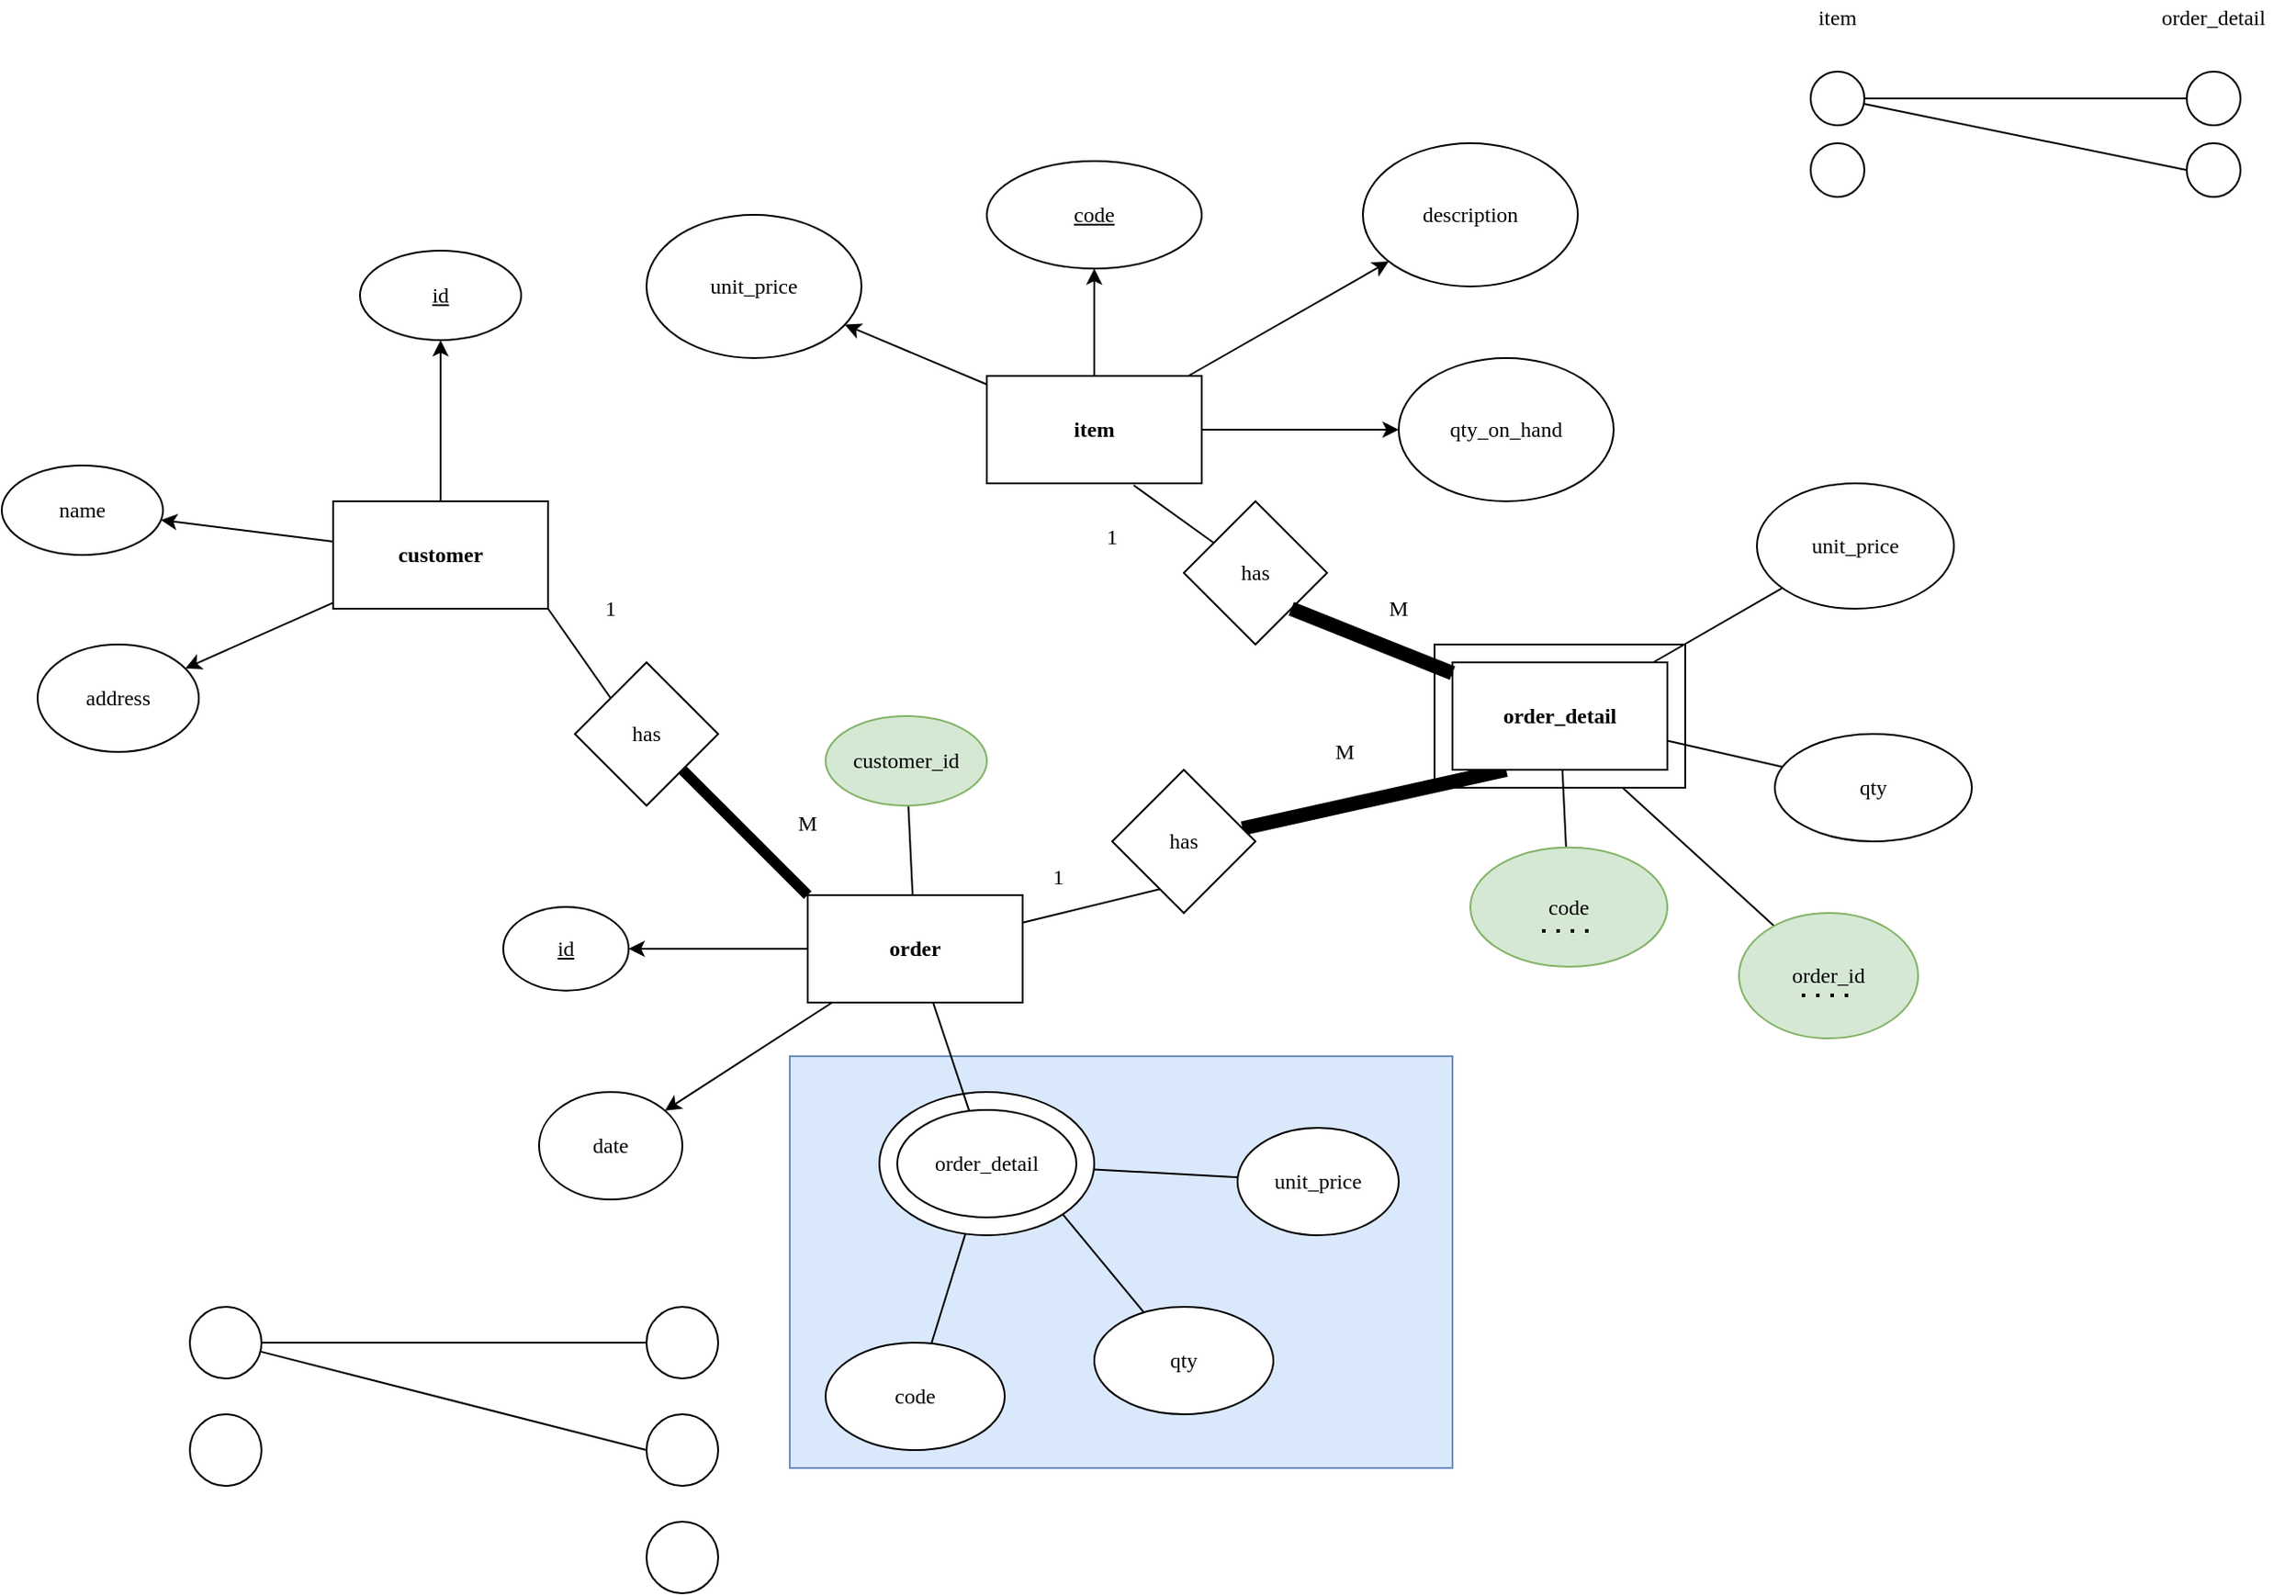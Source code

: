 <mxfile version="14.9.8" type="device"><diagram id="kK0oxkfe1VriSnb-HVKt" name="Page-1"><mxGraphModel dx="868" dy="1589" grid="1" gridSize="10" guides="1" tooltips="1" connect="1" arrows="1" fold="1" page="1" pageScale="1" pageWidth="850" pageHeight="1100" math="0" shadow="0"><root><mxCell id="0"/><mxCell id="1" parent="0"/><mxCell id="7-aKzOs9oemc1qDpmBYF-67" style="edgeStyle=none;rounded=0;orthogonalLoop=1;jettySize=auto;html=1;exitX=0.75;exitY=1;exitDx=0;exitDy=0;fontFamily=Ubuntu;fontSource=https%3A%2F%2Ffonts.googleapis.com%2Fcss%3Ffamily%3DUbuntu;endArrow=none;endFill=0;strokeWidth=1;" edge="1" parent="1" source="7-aKzOs9oemc1qDpmBYF-49" target="7-aKzOs9oemc1qDpmBYF-68"><mxGeometry relative="1" as="geometry"><mxPoint x="980" y="400" as="targetPoint"/></mxGeometry></mxCell><mxCell id="7-aKzOs9oemc1qDpmBYF-49" value="" style="rounded=0;whiteSpace=wrap;html=1;fontFamily=Ubuntu;fontSource=https%3A%2F%2Ffonts.googleapis.com%2Fcss%3Ffamily%3DUbuntu;" vertex="1" parent="1"><mxGeometry x="800" y="250" width="140" height="80" as="geometry"/></mxCell><mxCell id="7-aKzOs9oemc1qDpmBYF-31" value="" style="rounded=0;whiteSpace=wrap;html=1;fontFamily=Ubuntu;fontSource=https%3A%2F%2Ffonts.googleapis.com%2Fcss%3Ffamily%3DUbuntu;fillColor=#dae8fc;strokeColor=#6c8ebf;" vertex="1" parent="1"><mxGeometry x="440" y="480" width="370" height="230" as="geometry"/></mxCell><mxCell id="7-aKzOs9oemc1qDpmBYF-23" style="edgeStyle=none;rounded=0;orthogonalLoop=1;jettySize=auto;html=1;fontFamily=Ubuntu;fontSource=https%3A%2F%2Ffonts.googleapis.com%2Fcss%3Ffamily%3DUbuntu;endArrow=none;endFill=0;strokeWidth=1;" edge="1" parent="1" source="7-aKzOs9oemc1qDpmBYF-21" target="7-aKzOs9oemc1qDpmBYF-24"><mxGeometry relative="1" as="geometry"><mxPoint x="510" y="660" as="targetPoint"/></mxGeometry></mxCell><mxCell id="7-aKzOs9oemc1qDpmBYF-25" style="edgeStyle=none;rounded=0;orthogonalLoop=1;jettySize=auto;html=1;exitX=1;exitY=1;exitDx=0;exitDy=0;fontFamily=Ubuntu;fontSource=https%3A%2F%2Ffonts.googleapis.com%2Fcss%3Ffamily%3DUbuntu;endArrow=none;endFill=0;strokeWidth=1;" edge="1" parent="1" source="7-aKzOs9oemc1qDpmBYF-21" target="7-aKzOs9oemc1qDpmBYF-26"><mxGeometry relative="1" as="geometry"><mxPoint x="640" y="630" as="targetPoint"/></mxGeometry></mxCell><mxCell id="7-aKzOs9oemc1qDpmBYF-28" style="edgeStyle=none;rounded=0;orthogonalLoop=1;jettySize=auto;html=1;fontFamily=Ubuntu;fontSource=https%3A%2F%2Ffonts.googleapis.com%2Fcss%3Ffamily%3DUbuntu;endArrow=none;endFill=0;strokeWidth=1;" edge="1" parent="1" source="7-aKzOs9oemc1qDpmBYF-21" target="7-aKzOs9oemc1qDpmBYF-29"><mxGeometry relative="1" as="geometry"><mxPoint x="720" y="540" as="targetPoint"/></mxGeometry></mxCell><mxCell id="7-aKzOs9oemc1qDpmBYF-21" value="" style="ellipse;whiteSpace=wrap;html=1;fontFamily=Ubuntu;fontSource=https%3A%2F%2Ffonts.googleapis.com%2Fcss%3Ffamily%3DUbuntu;" vertex="1" parent="1"><mxGeometry x="490" y="500" width="120" height="80" as="geometry"/></mxCell><mxCell id="0jXSlGkib9Jj9hIEEQos-3" style="rounded=0;orthogonalLoop=1;jettySize=auto;html=1;fontFamily=Ubuntu;fontSource=https%3A%2F%2Ffonts.googleapis.com%2Fcss%3Ffamily%3DUbuntu;" parent="1" source="0jXSlGkib9Jj9hIEEQos-1" target="0jXSlGkib9Jj9hIEEQos-4" edge="1"><mxGeometry relative="1" as="geometry"><mxPoint x="250" y="90" as="targetPoint"/></mxGeometry></mxCell><mxCell id="0jXSlGkib9Jj9hIEEQos-7" style="edgeStyle=none;rounded=0;orthogonalLoop=1;jettySize=auto;html=1;fontFamily=Ubuntu;fontSource=https%3A%2F%2Ffonts.googleapis.com%2Fcss%3Ffamily%3DUbuntu;" parent="1" source="0jXSlGkib9Jj9hIEEQos-1" target="0jXSlGkib9Jj9hIEEQos-8" edge="1"><mxGeometry relative="1" as="geometry"><mxPoint x="100" y="190" as="targetPoint"/></mxGeometry></mxCell><mxCell id="0jXSlGkib9Jj9hIEEQos-9" style="edgeStyle=none;rounded=0;orthogonalLoop=1;jettySize=auto;html=1;fontFamily=Ubuntu;fontSource=https%3A%2F%2Ffonts.googleapis.com%2Fcss%3Ffamily%3DUbuntu;" parent="1" source="0jXSlGkib9Jj9hIEEQos-1" target="0jXSlGkib9Jj9hIEEQos-10" edge="1"><mxGeometry relative="1" as="geometry"><mxPoint x="80" y="290" as="targetPoint"/></mxGeometry></mxCell><mxCell id="7-aKzOs9oemc1qDpmBYF-6" style="edgeStyle=none;rounded=0;orthogonalLoop=1;jettySize=auto;html=1;exitX=1;exitY=1;exitDx=0;exitDy=0;entryX=0;entryY=0;entryDx=0;entryDy=0;endArrow=none;endFill=0;startArrow=none;fontFamily=Ubuntu;fontSource=https%3A%2F%2Ffonts.googleapis.com%2Fcss%3Ffamily%3DUbuntu;strokeWidth=6;" edge="1" parent="1" source="7-aKzOs9oemc1qDpmBYF-7" target="7-aKzOs9oemc1qDpmBYF-1"><mxGeometry relative="1" as="geometry"/></mxCell><mxCell id="0jXSlGkib9Jj9hIEEQos-1" value="&lt;b&gt;customer&lt;/b&gt;" style="rounded=0;whiteSpace=wrap;html=1;fontFamily=Ubuntu;fontSource=https%3A%2F%2Ffonts.googleapis.com%2Fcss%3Ffamily%3DUbuntu;" parent="1" vertex="1"><mxGeometry x="185" y="170" width="120" height="60" as="geometry"/></mxCell><mxCell id="0jXSlGkib9Jj9hIEEQos-11" style="edgeStyle=none;rounded=0;orthogonalLoop=1;jettySize=auto;html=1;fontFamily=Ubuntu;fontSource=https%3A%2F%2Ffonts.googleapis.com%2Fcss%3Ffamily%3DUbuntu;" parent="1" source="0jXSlGkib9Jj9hIEEQos-2" target="0jXSlGkib9Jj9hIEEQos-12" edge="1"><mxGeometry relative="1" as="geometry"><mxPoint x="610" y="50" as="targetPoint"/></mxGeometry></mxCell><mxCell id="0jXSlGkib9Jj9hIEEQos-13" style="edgeStyle=none;rounded=0;orthogonalLoop=1;jettySize=auto;html=1;fontFamily=Ubuntu;fontSource=https%3A%2F%2Ffonts.googleapis.com%2Fcss%3Ffamily%3DUbuntu;" parent="1" source="0jXSlGkib9Jj9hIEEQos-2" target="0jXSlGkib9Jj9hIEEQos-14" edge="1"><mxGeometry relative="1" as="geometry"><mxPoint x="780" y="40" as="targetPoint"/></mxGeometry></mxCell><mxCell id="0jXSlGkib9Jj9hIEEQos-15" style="edgeStyle=none;rounded=0;orthogonalLoop=1;jettySize=auto;html=1;fontFamily=Ubuntu;fontSource=https%3A%2F%2Ffonts.googleapis.com%2Fcss%3Ffamily%3DUbuntu;" parent="1" source="0jXSlGkib9Jj9hIEEQos-2" target="0jXSlGkib9Jj9hIEEQos-16" edge="1"><mxGeometry relative="1" as="geometry"><mxPoint x="800" y="130" as="targetPoint"/></mxGeometry></mxCell><mxCell id="0jXSlGkib9Jj9hIEEQos-17" style="edgeStyle=none;rounded=0;orthogonalLoop=1;jettySize=auto;html=1;fontFamily=Ubuntu;fontSource=https%3A%2F%2Ffonts.googleapis.com%2Fcss%3Ffamily%3DUbuntu;" parent="1" source="0jXSlGkib9Jj9hIEEQos-2" target="0jXSlGkib9Jj9hIEEQos-18" edge="1"><mxGeometry relative="1" as="geometry"><mxPoint x="460" y="90" as="targetPoint"/></mxGeometry></mxCell><mxCell id="0jXSlGkib9Jj9hIEEQos-2" value="&lt;b&gt;item&lt;/b&gt;" style="rounded=0;whiteSpace=wrap;html=1;fontFamily=Ubuntu;fontSource=https%3A%2F%2Ffonts.googleapis.com%2Fcss%3Ffamily%3DUbuntu;" parent="1" vertex="1"><mxGeometry x="550" y="100" width="120" height="60" as="geometry"/></mxCell><mxCell id="0jXSlGkib9Jj9hIEEQos-4" value="&lt;u&gt;id&lt;/u&gt;" style="ellipse;whiteSpace=wrap;html=1;fontFamily=Ubuntu;fontSource=https%3A%2F%2Ffonts.googleapis.com%2Fcss%3Ffamily%3DUbuntu;" parent="1" vertex="1"><mxGeometry x="200" y="30" width="90" height="50" as="geometry"/></mxCell><mxCell id="0jXSlGkib9Jj9hIEEQos-8" value="name" style="ellipse;whiteSpace=wrap;html=1;fontFamily=Ubuntu;fontSource=https%3A%2F%2Ffonts.googleapis.com%2Fcss%3Ffamily%3DUbuntu;" parent="1" vertex="1"><mxGeometry y="150" width="90" height="50" as="geometry"/></mxCell><mxCell id="0jXSlGkib9Jj9hIEEQos-10" value="address" style="ellipse;whiteSpace=wrap;html=1;fontFamily=Ubuntu;fontSource=https%3A%2F%2Ffonts.googleapis.com%2Fcss%3Ffamily%3DUbuntu;" parent="1" vertex="1"><mxGeometry x="20" y="250" width="90" height="60" as="geometry"/></mxCell><mxCell id="0jXSlGkib9Jj9hIEEQos-12" value="&lt;u&gt;code&lt;/u&gt;" style="ellipse;whiteSpace=wrap;html=1;fontFamily=Ubuntu;fontSource=https%3A%2F%2Ffonts.googleapis.com%2Fcss%3Ffamily%3DUbuntu;" parent="1" vertex="1"><mxGeometry x="550" y="-20" width="120" height="60" as="geometry"/></mxCell><mxCell id="0jXSlGkib9Jj9hIEEQos-14" value="description" style="ellipse;whiteSpace=wrap;html=1;fontFamily=Ubuntu;fontSource=https%3A%2F%2Ffonts.googleapis.com%2Fcss%3Ffamily%3DUbuntu;" parent="1" vertex="1"><mxGeometry x="760" y="-30" width="120" height="80" as="geometry"/></mxCell><mxCell id="0jXSlGkib9Jj9hIEEQos-16" value="qty_on_hand" style="ellipse;whiteSpace=wrap;html=1;fontFamily=Ubuntu;fontSource=https%3A%2F%2Ffonts.googleapis.com%2Fcss%3Ffamily%3DUbuntu;" parent="1" vertex="1"><mxGeometry x="780" y="90" width="120" height="80" as="geometry"/></mxCell><mxCell id="0jXSlGkib9Jj9hIEEQos-18" value="unit_price" style="ellipse;whiteSpace=wrap;html=1;fontFamily=Ubuntu;fontSource=https%3A%2F%2Ffonts.googleapis.com%2Fcss%3Ffamily%3DUbuntu;" parent="1" vertex="1"><mxGeometry x="360" y="10" width="120" height="80" as="geometry"/></mxCell><mxCell id="7-aKzOs9oemc1qDpmBYF-2" style="rounded=0;orthogonalLoop=1;jettySize=auto;html=1;fontFamily=Ubuntu;fontSource=https%3A%2F%2Ffonts.googleapis.com%2Fcss%3Ffamily%3DUbuntu;" edge="1" parent="1" source="7-aKzOs9oemc1qDpmBYF-1" target="7-aKzOs9oemc1qDpmBYF-3"><mxGeometry relative="1" as="geometry"><mxPoint x="370" y="420" as="targetPoint"/></mxGeometry></mxCell><mxCell id="7-aKzOs9oemc1qDpmBYF-4" style="edgeStyle=none;rounded=0;orthogonalLoop=1;jettySize=auto;html=1;fontFamily=Ubuntu;fontSource=https%3A%2F%2Ffonts.googleapis.com%2Fcss%3Ffamily%3DUbuntu;" edge="1" parent="1" source="7-aKzOs9oemc1qDpmBYF-1" target="7-aKzOs9oemc1qDpmBYF-5"><mxGeometry relative="1" as="geometry"><mxPoint x="380" y="510" as="targetPoint"/></mxGeometry></mxCell><mxCell id="7-aKzOs9oemc1qDpmBYF-19" style="edgeStyle=none;rounded=0;orthogonalLoop=1;jettySize=auto;html=1;fontFamily=Ubuntu;fontSource=https%3A%2F%2Ffonts.googleapis.com%2Fcss%3Ffamily%3DUbuntu;endArrow=none;endFill=0;strokeWidth=1;" edge="1" parent="1" source="7-aKzOs9oemc1qDpmBYF-1" target="7-aKzOs9oemc1qDpmBYF-20"><mxGeometry relative="1" as="geometry"><mxPoint x="540" y="520" as="targetPoint"/></mxGeometry></mxCell><mxCell id="7-aKzOs9oemc1qDpmBYF-33" style="edgeStyle=none;rounded=0;orthogonalLoop=1;jettySize=auto;html=1;entryX=0.25;entryY=1;entryDx=0;entryDy=0;fontFamily=Ubuntu;fontSource=https%3A%2F%2Ffonts.googleapis.com%2Fcss%3Ffamily%3DUbuntu;endArrow=none;endFill=0;strokeWidth=8;startArrow=none;" edge="1" parent="1" source="7-aKzOs9oemc1qDpmBYF-34" target="7-aKzOs9oemc1qDpmBYF-30"><mxGeometry relative="1" as="geometry"/></mxCell><mxCell id="7-aKzOs9oemc1qDpmBYF-40" style="edgeStyle=none;rounded=0;orthogonalLoop=1;jettySize=auto;html=1;fontFamily=Ubuntu;fontSource=https%3A%2F%2Ffonts.googleapis.com%2Fcss%3Ffamily%3DUbuntu;endArrow=none;endFill=0;strokeWidth=1;" edge="1" parent="1" source="7-aKzOs9oemc1qDpmBYF-1" target="7-aKzOs9oemc1qDpmBYF-41"><mxGeometry relative="1" as="geometry"><mxPoint x="510" y="330" as="targetPoint"/></mxGeometry></mxCell><mxCell id="7-aKzOs9oemc1qDpmBYF-1" value="&lt;b&gt;order&lt;/b&gt;" style="rounded=0;whiteSpace=wrap;html=1;fontFamily=Ubuntu;fontSource=https%3A%2F%2Ffonts.googleapis.com%2Fcss%3Ffamily%3DUbuntu;" vertex="1" parent="1"><mxGeometry x="450" y="390" width="120" height="60" as="geometry"/></mxCell><mxCell id="7-aKzOs9oemc1qDpmBYF-3" value="&lt;u&gt;id&lt;/u&gt;" style="ellipse;whiteSpace=wrap;html=1;fontFamily=Ubuntu;fontSource=https%3A%2F%2Ffonts.googleapis.com%2Fcss%3Ffamily%3DUbuntu;" vertex="1" parent="1"><mxGeometry x="280" y="396.67" width="70" height="46.67" as="geometry"/></mxCell><mxCell id="7-aKzOs9oemc1qDpmBYF-5" value="date" style="ellipse;whiteSpace=wrap;html=1;fontFamily=Ubuntu;fontSource=https%3A%2F%2Ffonts.googleapis.com%2Fcss%3Ffamily%3DUbuntu;" vertex="1" parent="1"><mxGeometry x="300" y="500" width="80" height="60" as="geometry"/></mxCell><mxCell id="7-aKzOs9oemc1qDpmBYF-7" value="has" style="rhombus;whiteSpace=wrap;html=1;fontFamily=Ubuntu;fontSource=https%3A%2F%2Ffonts.googleapis.com%2Fcss%3Ffamily%3DUbuntu;" vertex="1" parent="1"><mxGeometry x="320" y="260" width="80" height="80" as="geometry"/></mxCell><mxCell id="7-aKzOs9oemc1qDpmBYF-8" value="" style="edgeStyle=none;rounded=0;orthogonalLoop=1;jettySize=auto;html=1;exitX=1;exitY=1;exitDx=0;exitDy=0;entryX=0;entryY=0;entryDx=0;entryDy=0;endArrow=none;endFill=0;fontFamily=Ubuntu;fontSource=https%3A%2F%2Ffonts.googleapis.com%2Fcss%3Ffamily%3DUbuntu;" edge="1" parent="1" source="0jXSlGkib9Jj9hIEEQos-1" target="7-aKzOs9oemc1qDpmBYF-7"><mxGeometry relative="1" as="geometry"><mxPoint x="305" y="230" as="sourcePoint"/><mxPoint x="450" y="390" as="targetPoint"/></mxGeometry></mxCell><mxCell id="7-aKzOs9oemc1qDpmBYF-13" style="edgeStyle=none;rounded=0;orthogonalLoop=1;jettySize=auto;html=1;entryX=0;entryY=0.5;entryDx=0;entryDy=0;endArrow=none;endFill=0;fontFamily=Ubuntu;fontSource=https%3A%2F%2Ffonts.googleapis.com%2Fcss%3Ffamily%3DUbuntu;" edge="1" parent="1" source="7-aKzOs9oemc1qDpmBYF-9" target="7-aKzOs9oemc1qDpmBYF-10"><mxGeometry relative="1" as="geometry"/></mxCell><mxCell id="7-aKzOs9oemc1qDpmBYF-14" style="edgeStyle=none;rounded=0;orthogonalLoop=1;jettySize=auto;html=1;entryX=0;entryY=0.5;entryDx=0;entryDy=0;endArrow=none;endFill=0;fontFamily=Ubuntu;fontSource=https%3A%2F%2Ffonts.googleapis.com%2Fcss%3Ffamily%3DUbuntu;" edge="1" parent="1" source="7-aKzOs9oemc1qDpmBYF-9" target="7-aKzOs9oemc1qDpmBYF-12"><mxGeometry relative="1" as="geometry"/></mxCell><mxCell id="7-aKzOs9oemc1qDpmBYF-9" value="" style="ellipse;whiteSpace=wrap;html=1;aspect=fixed;fontFamily=Ubuntu;fontSource=https%3A%2F%2Ffonts.googleapis.com%2Fcss%3Ffamily%3DUbuntu;" vertex="1" parent="1"><mxGeometry x="105" y="620" width="40" height="40" as="geometry"/></mxCell><mxCell id="7-aKzOs9oemc1qDpmBYF-10" value="" style="ellipse;whiteSpace=wrap;html=1;aspect=fixed;fontFamily=Ubuntu;fontSource=https%3A%2F%2Ffonts.googleapis.com%2Fcss%3Ffamily%3DUbuntu;" vertex="1" parent="1"><mxGeometry x="360" y="620" width="40" height="40" as="geometry"/></mxCell><mxCell id="7-aKzOs9oemc1qDpmBYF-11" value="" style="ellipse;whiteSpace=wrap;html=1;aspect=fixed;fontFamily=Ubuntu;fontSource=https%3A%2F%2Ffonts.googleapis.com%2Fcss%3Ffamily%3DUbuntu;" vertex="1" parent="1"><mxGeometry x="105" y="680" width="40" height="40" as="geometry"/></mxCell><mxCell id="7-aKzOs9oemc1qDpmBYF-12" value="" style="ellipse;whiteSpace=wrap;html=1;aspect=fixed;fontFamily=Ubuntu;fontSource=https%3A%2F%2Ffonts.googleapis.com%2Fcss%3Ffamily%3DUbuntu;" vertex="1" parent="1"><mxGeometry x="360" y="680" width="40" height="40" as="geometry"/></mxCell><mxCell id="7-aKzOs9oemc1qDpmBYF-15" value="M" style="text;html=1;strokeColor=none;fillColor=none;align=center;verticalAlign=middle;whiteSpace=wrap;rounded=0;fontFamily=Ubuntu;fontSource=https%3A%2F%2Ffonts.googleapis.com%2Fcss%3Ffamily%3DUbuntu;" vertex="1" parent="1"><mxGeometry x="430" y="340" width="40" height="20" as="geometry"/></mxCell><mxCell id="7-aKzOs9oemc1qDpmBYF-17" value="1" style="text;html=1;strokeColor=none;fillColor=none;align=center;verticalAlign=middle;whiteSpace=wrap;rounded=0;fontFamily=Ubuntu;fontSource=https%3A%2F%2Ffonts.googleapis.com%2Fcss%3Ffamily%3DUbuntu;" vertex="1" parent="1"><mxGeometry x="320" y="220" width="40" height="20" as="geometry"/></mxCell><mxCell id="7-aKzOs9oemc1qDpmBYF-18" value="" style="ellipse;whiteSpace=wrap;html=1;aspect=fixed;fontFamily=Ubuntu;fontSource=https%3A%2F%2Ffonts.googleapis.com%2Fcss%3Ffamily%3DUbuntu;" vertex="1" parent="1"><mxGeometry x="360" y="740" width="40" height="40" as="geometry"/></mxCell><mxCell id="7-aKzOs9oemc1qDpmBYF-20" value="order_detail" style="ellipse;whiteSpace=wrap;html=1;fontFamily=Ubuntu;fontSource=https%3A%2F%2Ffonts.googleapis.com%2Fcss%3Ffamily%3DUbuntu;" vertex="1" parent="1"><mxGeometry x="500" y="510" width="100" height="60" as="geometry"/></mxCell><mxCell id="7-aKzOs9oemc1qDpmBYF-24" value="code" style="ellipse;whiteSpace=wrap;html=1;fontFamily=Ubuntu;fontSource=https%3A%2F%2Ffonts.googleapis.com%2Fcss%3Ffamily%3DUbuntu;" vertex="1" parent="1"><mxGeometry x="460" y="640" width="100" height="60" as="geometry"/></mxCell><mxCell id="7-aKzOs9oemc1qDpmBYF-26" value="qty" style="ellipse;whiteSpace=wrap;html=1;fontFamily=Ubuntu;fontSource=https%3A%2F%2Ffonts.googleapis.com%2Fcss%3Ffamily%3DUbuntu;" vertex="1" parent="1"><mxGeometry x="610" y="620" width="100" height="60" as="geometry"/></mxCell><mxCell id="7-aKzOs9oemc1qDpmBYF-29" value="unit_price" style="ellipse;whiteSpace=wrap;html=1;fontFamily=Ubuntu;fontSource=https%3A%2F%2Ffonts.googleapis.com%2Fcss%3Ffamily%3DUbuntu;" vertex="1" parent="1"><mxGeometry x="690" y="520" width="90" height="60" as="geometry"/></mxCell><mxCell id="7-aKzOs9oemc1qDpmBYF-32" style="edgeStyle=none;rounded=0;orthogonalLoop=1;jettySize=auto;html=1;entryX=0.683;entryY=1.017;entryDx=0;entryDy=0;entryPerimeter=0;fontFamily=Ubuntu;fontSource=https%3A%2F%2Ffonts.googleapis.com%2Fcss%3Ffamily%3DUbuntu;endArrow=none;endFill=0;strokeWidth=1;startArrow=none;" edge="1" parent="1" source="7-aKzOs9oemc1qDpmBYF-36" target="0jXSlGkib9Jj9hIEEQos-2"><mxGeometry relative="1" as="geometry"/></mxCell><mxCell id="7-aKzOs9oemc1qDpmBYF-38" style="edgeStyle=none;rounded=0;orthogonalLoop=1;jettySize=auto;html=1;fontFamily=Ubuntu;fontSource=https%3A%2F%2Ffonts.googleapis.com%2Fcss%3Ffamily%3DUbuntu;endArrow=none;endFill=0;strokeWidth=1;" edge="1" parent="1" source="7-aKzOs9oemc1qDpmBYF-30" target="7-aKzOs9oemc1qDpmBYF-39"><mxGeometry relative="1" as="geometry"><mxPoint x="870" y="370" as="targetPoint"/></mxGeometry></mxCell><mxCell id="7-aKzOs9oemc1qDpmBYF-42" style="edgeStyle=none;rounded=0;orthogonalLoop=1;jettySize=auto;html=1;fontFamily=Ubuntu;fontSource=https%3A%2F%2Ffonts.googleapis.com%2Fcss%3Ffamily%3DUbuntu;endArrow=none;endFill=0;strokeWidth=1;" edge="1" parent="1" source="7-aKzOs9oemc1qDpmBYF-30" target="7-aKzOs9oemc1qDpmBYF-43"><mxGeometry relative="1" as="geometry"><mxPoint x="990" y="290" as="targetPoint"/></mxGeometry></mxCell><mxCell id="7-aKzOs9oemc1qDpmBYF-44" style="edgeStyle=none;rounded=0;orthogonalLoop=1;jettySize=auto;html=1;fontFamily=Ubuntu;fontSource=https%3A%2F%2Ffonts.googleapis.com%2Fcss%3Ffamily%3DUbuntu;endArrow=none;endFill=0;strokeWidth=1;" edge="1" parent="1" source="7-aKzOs9oemc1qDpmBYF-30" target="7-aKzOs9oemc1qDpmBYF-45"><mxGeometry relative="1" as="geometry"><mxPoint x="980" y="230" as="targetPoint"/></mxGeometry></mxCell><mxCell id="7-aKzOs9oemc1qDpmBYF-30" value="&lt;b&gt;order_detail&lt;/b&gt;" style="rounded=0;whiteSpace=wrap;html=1;fontFamily=Ubuntu;fontSource=https%3A%2F%2Ffonts.googleapis.com%2Fcss%3Ffamily%3DUbuntu;" vertex="1" parent="1"><mxGeometry x="810" y="260" width="120" height="60" as="geometry"/></mxCell><mxCell id="7-aKzOs9oemc1qDpmBYF-34" value="has" style="rhombus;whiteSpace=wrap;html=1;fontFamily=Ubuntu;fontSource=https%3A%2F%2Ffonts.googleapis.com%2Fcss%3Ffamily%3DUbuntu;" vertex="1" parent="1"><mxGeometry x="620" y="320" width="80" height="80" as="geometry"/></mxCell><mxCell id="7-aKzOs9oemc1qDpmBYF-35" value="" style="edgeStyle=none;rounded=0;orthogonalLoop=1;jettySize=auto;html=1;entryX=0.25;entryY=1;entryDx=0;entryDy=0;fontFamily=Ubuntu;fontSource=https%3A%2F%2Ffonts.googleapis.com%2Fcss%3Ffamily%3DUbuntu;endArrow=none;endFill=0;strokeWidth=1;" edge="1" parent="1" source="7-aKzOs9oemc1qDpmBYF-1" target="7-aKzOs9oemc1qDpmBYF-34"><mxGeometry relative="1" as="geometry"><mxPoint x="570" y="396" as="sourcePoint"/><mxPoint x="760" y="320" as="targetPoint"/></mxGeometry></mxCell><mxCell id="7-aKzOs9oemc1qDpmBYF-36" value="has" style="rhombus;whiteSpace=wrap;html=1;fontFamily=Ubuntu;fontSource=https%3A%2F%2Ffonts.googleapis.com%2Fcss%3Ffamily%3DUbuntu;" vertex="1" parent="1"><mxGeometry x="660" y="170" width="80" height="80" as="geometry"/></mxCell><mxCell id="7-aKzOs9oemc1qDpmBYF-37" value="" style="edgeStyle=none;rounded=0;orthogonalLoop=1;jettySize=auto;html=1;entryX=1;entryY=1;entryDx=0;entryDy=0;fontFamily=Ubuntu;fontSource=https%3A%2F%2Ffonts.googleapis.com%2Fcss%3Ffamily%3DUbuntu;endArrow=none;endFill=0;strokeWidth=8;" edge="1" parent="1" source="7-aKzOs9oemc1qDpmBYF-30" target="7-aKzOs9oemc1qDpmBYF-36"><mxGeometry relative="1" as="geometry"><mxPoint x="753.241" y="260" as="sourcePoint"/><mxPoint x="631.96" y="161.02" as="targetPoint"/></mxGeometry></mxCell><mxCell id="7-aKzOs9oemc1qDpmBYF-39" value="code" style="ellipse;whiteSpace=wrap;html=1;fontFamily=Ubuntu;fontSource=https%3A%2F%2Ffonts.googleapis.com%2Fcss%3Ffamily%3DUbuntu;fillColor=#d5e8d4;strokeColor=#82b366;" vertex="1" parent="1"><mxGeometry x="820" y="363.34" width="110" height="66.66" as="geometry"/></mxCell><mxCell id="7-aKzOs9oemc1qDpmBYF-41" value="customer_id" style="ellipse;whiteSpace=wrap;html=1;fontFamily=Ubuntu;fontSource=https%3A%2F%2Ffonts.googleapis.com%2Fcss%3Ffamily%3DUbuntu;fillColor=#d5e8d4;strokeColor=#82b366;" vertex="1" parent="1"><mxGeometry x="460" y="290" width="90" height="50" as="geometry"/></mxCell><mxCell id="7-aKzOs9oemc1qDpmBYF-43" value="qty" style="ellipse;whiteSpace=wrap;html=1;fontFamily=Ubuntu;fontSource=https%3A%2F%2Ffonts.googleapis.com%2Fcss%3Ffamily%3DUbuntu;" vertex="1" parent="1"><mxGeometry x="990" y="300" width="110" height="60" as="geometry"/></mxCell><mxCell id="7-aKzOs9oemc1qDpmBYF-45" value="unit_price" style="ellipse;whiteSpace=wrap;html=1;fontFamily=Ubuntu;fontSource=https%3A%2F%2Ffonts.googleapis.com%2Fcss%3Ffamily%3DUbuntu;" vertex="1" parent="1"><mxGeometry x="980" y="160" width="110" height="70" as="geometry"/></mxCell><mxCell id="7-aKzOs9oemc1qDpmBYF-50" value="" style="endArrow=none;dashed=1;html=1;dashPattern=1 3;strokeWidth=2;fontFamily=Ubuntu;fontSource=https%3A%2F%2Ffonts.googleapis.com%2Fcss%3Ffamily%3DUbuntu;" edge="1" parent="1"><mxGeometry width="50" height="50" relative="1" as="geometry"><mxPoint x="860" y="410" as="sourcePoint"/><mxPoint x="890" y="410" as="targetPoint"/></mxGeometry></mxCell><mxCell id="7-aKzOs9oemc1qDpmBYF-51" value="M" style="text;html=1;strokeColor=none;fillColor=none;align=center;verticalAlign=middle;whiteSpace=wrap;rounded=0;fontFamily=Ubuntu;fontSource=https%3A%2F%2Ffonts.googleapis.com%2Fcss%3Ffamily%3DUbuntu;" vertex="1" parent="1"><mxGeometry x="730" y="300" width="40" height="20" as="geometry"/></mxCell><mxCell id="7-aKzOs9oemc1qDpmBYF-52" value="1" style="text;html=1;strokeColor=none;fillColor=none;align=center;verticalAlign=middle;whiteSpace=wrap;rounded=0;fontFamily=Ubuntu;fontSource=https%3A%2F%2Ffonts.googleapis.com%2Fcss%3Ffamily%3DUbuntu;" vertex="1" parent="1"><mxGeometry x="570" y="370" width="40" height="20" as="geometry"/></mxCell><mxCell id="7-aKzOs9oemc1qDpmBYF-60" style="edgeStyle=none;rounded=0;orthogonalLoop=1;jettySize=auto;html=1;entryX=0;entryY=0.5;entryDx=0;entryDy=0;fontFamily=Ubuntu;fontSource=https%3A%2F%2Ffonts.googleapis.com%2Fcss%3Ffamily%3DUbuntu;endArrow=none;endFill=0;strokeWidth=1;" edge="1" parent="1" source="7-aKzOs9oemc1qDpmBYF-53" target="7-aKzOs9oemc1qDpmBYF-56"><mxGeometry relative="1" as="geometry"/></mxCell><mxCell id="7-aKzOs9oemc1qDpmBYF-61" style="edgeStyle=none;rounded=0;orthogonalLoop=1;jettySize=auto;html=1;entryX=0;entryY=0.5;entryDx=0;entryDy=0;fontFamily=Ubuntu;fontSource=https%3A%2F%2Ffonts.googleapis.com%2Fcss%3Ffamily%3DUbuntu;endArrow=none;endFill=0;strokeWidth=1;" edge="1" parent="1" source="7-aKzOs9oemc1qDpmBYF-53" target="7-aKzOs9oemc1qDpmBYF-58"><mxGeometry relative="1" as="geometry"/></mxCell><mxCell id="7-aKzOs9oemc1qDpmBYF-53" value="" style="ellipse;whiteSpace=wrap;html=1;aspect=fixed;fontFamily=Ubuntu;fontSource=https%3A%2F%2Ffonts.googleapis.com%2Fcss%3Ffamily%3DUbuntu;" vertex="1" parent="1"><mxGeometry x="1010" y="-70" width="30" height="30" as="geometry"/></mxCell><mxCell id="7-aKzOs9oemc1qDpmBYF-54" value="item" style="text;html=1;strokeColor=none;fillColor=none;align=center;verticalAlign=middle;whiteSpace=wrap;rounded=0;fontFamily=Ubuntu;fontSource=https%3A%2F%2Ffonts.googleapis.com%2Fcss%3Ffamily%3DUbuntu;" vertex="1" parent="1"><mxGeometry x="1005" y="-110" width="40" height="20" as="geometry"/></mxCell><mxCell id="7-aKzOs9oemc1qDpmBYF-55" value="order_detail" style="text;html=1;strokeColor=none;fillColor=none;align=center;verticalAlign=middle;whiteSpace=wrap;rounded=0;fontFamily=Ubuntu;fontSource=https%3A%2F%2Ffonts.googleapis.com%2Fcss%3Ffamily%3DUbuntu;" vertex="1" parent="1"><mxGeometry x="1190" y="-110" width="90" height="20" as="geometry"/></mxCell><mxCell id="7-aKzOs9oemc1qDpmBYF-56" value="" style="ellipse;whiteSpace=wrap;html=1;aspect=fixed;fontFamily=Ubuntu;fontSource=https%3A%2F%2Ffonts.googleapis.com%2Fcss%3Ffamily%3DUbuntu;" vertex="1" parent="1"><mxGeometry x="1220" y="-70" width="30" height="30" as="geometry"/></mxCell><mxCell id="7-aKzOs9oemc1qDpmBYF-57" value="" style="ellipse;whiteSpace=wrap;html=1;aspect=fixed;fontFamily=Ubuntu;fontSource=https%3A%2F%2Ffonts.googleapis.com%2Fcss%3Ffamily%3DUbuntu;" vertex="1" parent="1"><mxGeometry x="1010" y="-30" width="30" height="30" as="geometry"/></mxCell><mxCell id="7-aKzOs9oemc1qDpmBYF-58" value="" style="ellipse;whiteSpace=wrap;html=1;aspect=fixed;fontFamily=Ubuntu;fontSource=https%3A%2F%2Ffonts.googleapis.com%2Fcss%3Ffamily%3DUbuntu;" vertex="1" parent="1"><mxGeometry x="1220" y="-30" width="30" height="30" as="geometry"/></mxCell><mxCell id="7-aKzOs9oemc1qDpmBYF-62" value="M" style="text;html=1;strokeColor=none;fillColor=none;align=center;verticalAlign=middle;whiteSpace=wrap;rounded=0;fontFamily=Ubuntu;fontSource=https%3A%2F%2Ffonts.googleapis.com%2Fcss%3Ffamily%3DUbuntu;" vertex="1" parent="1"><mxGeometry x="760" y="220" width="40" height="20" as="geometry"/></mxCell><mxCell id="7-aKzOs9oemc1qDpmBYF-64" value="1" style="text;html=1;strokeColor=none;fillColor=none;align=center;verticalAlign=middle;whiteSpace=wrap;rounded=0;fontFamily=Ubuntu;fontSource=https%3A%2F%2Ffonts.googleapis.com%2Fcss%3Ffamily%3DUbuntu;" vertex="1" parent="1"><mxGeometry x="600" y="180" width="40" height="20" as="geometry"/></mxCell><mxCell id="7-aKzOs9oemc1qDpmBYF-68" value="order_id" style="ellipse;whiteSpace=wrap;html=1;fontFamily=Ubuntu;fontSource=https%3A%2F%2Ffonts.googleapis.com%2Fcss%3Ffamily%3DUbuntu;fillColor=#d5e8d4;strokeColor=#82b366;" vertex="1" parent="1"><mxGeometry x="970" y="400" width="100" height="70" as="geometry"/></mxCell><mxCell id="7-aKzOs9oemc1qDpmBYF-69" value="" style="endArrow=none;dashed=1;html=1;dashPattern=1 3;strokeWidth=2;fontFamily=Ubuntu;fontSource=https%3A%2F%2Ffonts.googleapis.com%2Fcss%3Ffamily%3DUbuntu;" edge="1" parent="1"><mxGeometry width="50" height="50" relative="1" as="geometry"><mxPoint x="1005" y="446" as="sourcePoint"/><mxPoint x="1035" y="446" as="targetPoint"/></mxGeometry></mxCell></root></mxGraphModel></diagram></mxfile>